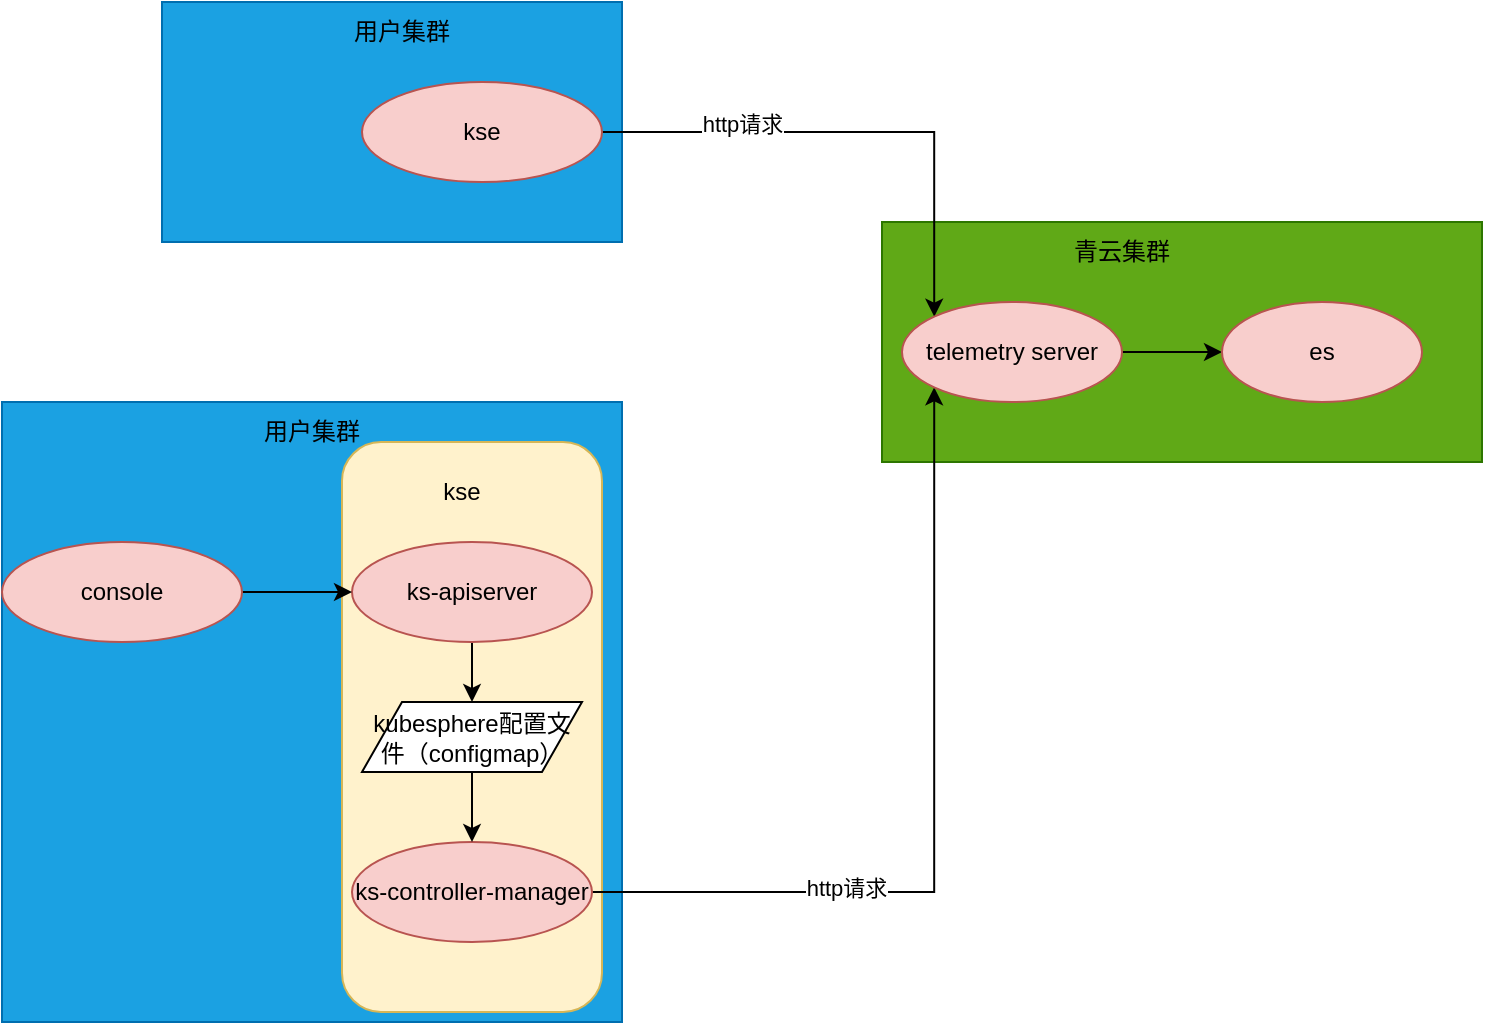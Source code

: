 <mxfile version="21.2.8" type="device" pages="3">
  <diagram name="第 1 页" id="xOJoKtgt8Ddd34INUQvb">
    <mxGraphModel dx="1026" dy="685" grid="1" gridSize="10" guides="1" tooltips="1" connect="1" arrows="1" fold="1" page="1" pageScale="1" pageWidth="827" pageHeight="1169" background="#ffffff" math="0" shadow="0">
      <root>
        <mxCell id="0" />
        <mxCell id="1" parent="0" />
        <mxCell id="l4nDympWHwnlUu9fDvc6-2" value="" style="rounded=0;whiteSpace=wrap;html=1;fillColor=#1ba1e2;fontColor=#ffffff;strokeColor=#006EAF;" parent="1" vertex="1">
          <mxGeometry x="40" y="400" width="310" height="310" as="geometry" />
        </mxCell>
        <mxCell id="RvprJJX-AlY8sj3UsmGO-6" value="" style="rounded=1;whiteSpace=wrap;html=1;fillColor=#fff2cc;strokeColor=#d6b656;" parent="1" vertex="1">
          <mxGeometry x="210" y="420" width="130" height="285" as="geometry" />
        </mxCell>
        <mxCell id="l4nDympWHwnlUu9fDvc6-1" value="" style="rounded=0;whiteSpace=wrap;html=1;fillColor=#1ba1e2;strokeColor=#006EAF;fontColor=#ffffff;" parent="1" vertex="1">
          <mxGeometry x="120" y="200" width="230" height="120" as="geometry" />
        </mxCell>
        <mxCell id="l4nDympWHwnlUu9fDvc6-3" value="" style="rounded=0;whiteSpace=wrap;html=1;fillColor=#60a917;strokeColor=#2D7600;fontColor=#ffffff;" parent="1" vertex="1">
          <mxGeometry x="480" y="310" width="300" height="120" as="geometry" />
        </mxCell>
        <mxCell id="l4nDympWHwnlUu9fDvc6-4" value="用户集群" style="text;html=1;strokeColor=none;fillColor=none;align=center;verticalAlign=middle;whiteSpace=wrap;rounded=0;" parent="1" vertex="1">
          <mxGeometry x="210" y="200" width="60" height="30" as="geometry" />
        </mxCell>
        <mxCell id="l4nDympWHwnlUu9fDvc6-5" value="用户集群" style="text;html=1;strokeColor=none;fillColor=none;align=center;verticalAlign=middle;whiteSpace=wrap;rounded=0;" parent="1" vertex="1">
          <mxGeometry x="165" y="400" width="60" height="30" as="geometry" />
        </mxCell>
        <mxCell id="l4nDympWHwnlUu9fDvc6-10" style="edgeStyle=orthogonalEdgeStyle;rounded=0;orthogonalLoop=1;jettySize=auto;html=1;exitX=1;exitY=0.5;exitDx=0;exitDy=0;entryX=0;entryY=0;entryDx=0;entryDy=0;" parent="1" source="l4nDympWHwnlUu9fDvc6-6" target="l4nDympWHwnlUu9fDvc6-8" edge="1">
          <mxGeometry relative="1" as="geometry" />
        </mxCell>
        <mxCell id="l4nDympWHwnlUu9fDvc6-13" value="http请求" style="edgeLabel;html=1;align=center;verticalAlign=middle;resizable=0;points=[];" parent="l4nDympWHwnlUu9fDvc6-10" vertex="1" connectable="0">
          <mxGeometry x="-0.461" y="4" relative="1" as="geometry">
            <mxPoint as="offset" />
          </mxGeometry>
        </mxCell>
        <mxCell id="l4nDympWHwnlUu9fDvc6-6" value="kse" style="ellipse;whiteSpace=wrap;html=1;fillColor=#f8cecc;strokeColor=#b85450;" parent="1" vertex="1">
          <mxGeometry x="220" y="240" width="120" height="50" as="geometry" />
        </mxCell>
        <mxCell id="l4nDympWHwnlUu9fDvc6-11" style="edgeStyle=orthogonalEdgeStyle;rounded=0;orthogonalLoop=1;jettySize=auto;html=1;exitX=1;exitY=0.5;exitDx=0;exitDy=0;entryX=0;entryY=1;entryDx=0;entryDy=0;" parent="1" source="RvprJJX-AlY8sj3UsmGO-3" target="l4nDympWHwnlUu9fDvc6-8" edge="1">
          <mxGeometry relative="1" as="geometry" />
        </mxCell>
        <mxCell id="l4nDympWHwnlUu9fDvc6-12" value="http请求" style="edgeLabel;html=1;align=center;verticalAlign=middle;resizable=0;points=[];" parent="l4nDympWHwnlUu9fDvc6-11" vertex="1" connectable="0">
          <mxGeometry x="-0.4" y="2" relative="1" as="geometry">
            <mxPoint as="offset" />
          </mxGeometry>
        </mxCell>
        <mxCell id="RvprJJX-AlY8sj3UsmGO-7" style="edgeStyle=orthogonalEdgeStyle;rounded=0;orthogonalLoop=1;jettySize=auto;html=1;exitX=0.5;exitY=1;exitDx=0;exitDy=0;entryX=0.5;entryY=0;entryDx=0;entryDy=0;" parent="1" source="l4nDympWHwnlUu9fDvc6-7" target="RvprJJX-AlY8sj3UsmGO-4" edge="1">
          <mxGeometry relative="1" as="geometry" />
        </mxCell>
        <mxCell id="l4nDympWHwnlUu9fDvc6-7" value="ks-apiserver" style="ellipse;whiteSpace=wrap;html=1;fillColor=#f8cecc;strokeColor=#b85450;" parent="1" vertex="1">
          <mxGeometry x="215" y="470" width="120" height="50" as="geometry" />
        </mxCell>
        <mxCell id="l4nDympWHwnlUu9fDvc6-15" style="edgeStyle=orthogonalEdgeStyle;rounded=0;orthogonalLoop=1;jettySize=auto;html=1;exitX=1;exitY=0.5;exitDx=0;exitDy=0;entryX=0;entryY=0.5;entryDx=0;entryDy=0;" parent="1" source="l4nDympWHwnlUu9fDvc6-8" target="l4nDympWHwnlUu9fDvc6-14" edge="1">
          <mxGeometry relative="1" as="geometry" />
        </mxCell>
        <mxCell id="l4nDympWHwnlUu9fDvc6-8" value="telemetry server" style="ellipse;whiteSpace=wrap;html=1;fillColor=#f8cecc;strokeColor=#b85450;" parent="1" vertex="1">
          <mxGeometry x="490" y="350" width="110" height="50" as="geometry" />
        </mxCell>
        <mxCell id="l4nDympWHwnlUu9fDvc6-9" value="青云集群" style="text;html=1;strokeColor=none;fillColor=none;align=center;verticalAlign=middle;whiteSpace=wrap;rounded=0;" parent="1" vertex="1">
          <mxGeometry x="570" y="310" width="60" height="30" as="geometry" />
        </mxCell>
        <mxCell id="l4nDympWHwnlUu9fDvc6-14" value="es" style="ellipse;whiteSpace=wrap;html=1;fillColor=#f8cecc;strokeColor=#b85450;" parent="1" vertex="1">
          <mxGeometry x="650" y="350" width="100" height="50" as="geometry" />
        </mxCell>
        <mxCell id="RvprJJX-AlY8sj3UsmGO-2" style="edgeStyle=orthogonalEdgeStyle;rounded=0;orthogonalLoop=1;jettySize=auto;html=1;exitX=1;exitY=0.5;exitDx=0;exitDy=0;" parent="1" source="RvprJJX-AlY8sj3UsmGO-1" target="l4nDympWHwnlUu9fDvc6-7" edge="1">
          <mxGeometry relative="1" as="geometry" />
        </mxCell>
        <mxCell id="RvprJJX-AlY8sj3UsmGO-1" value="console" style="ellipse;whiteSpace=wrap;html=1;fillColor=#f8cecc;strokeColor=#b85450;" parent="1" vertex="1">
          <mxGeometry x="40" y="470" width="120" height="50" as="geometry" />
        </mxCell>
        <mxCell id="RvprJJX-AlY8sj3UsmGO-3" value="ks-controller-manager" style="ellipse;whiteSpace=wrap;html=1;fillColor=#f8cecc;strokeColor=#b85450;" parent="1" vertex="1">
          <mxGeometry x="215" y="620" width="120" height="50" as="geometry" />
        </mxCell>
        <mxCell id="RvprJJX-AlY8sj3UsmGO-8" style="edgeStyle=orthogonalEdgeStyle;rounded=0;orthogonalLoop=1;jettySize=auto;html=1;exitX=0.5;exitY=1;exitDx=0;exitDy=0;entryX=0.5;entryY=0;entryDx=0;entryDy=0;" parent="1" source="RvprJJX-AlY8sj3UsmGO-4" target="RvprJJX-AlY8sj3UsmGO-3" edge="1">
          <mxGeometry relative="1" as="geometry" />
        </mxCell>
        <mxCell id="RvprJJX-AlY8sj3UsmGO-4" value="kubesphere配置文件（configmap）" style="shape=parallelogram;perimeter=parallelogramPerimeter;whiteSpace=wrap;html=1;fixedSize=1;" parent="1" vertex="1">
          <mxGeometry x="220" y="550" width="110" height="35" as="geometry" />
        </mxCell>
        <mxCell id="RvprJJX-AlY8sj3UsmGO-9" value="kse" style="text;html=1;strokeColor=none;fillColor=none;align=center;verticalAlign=middle;whiteSpace=wrap;rounded=0;" parent="1" vertex="1">
          <mxGeometry x="240" y="430" width="60" height="30" as="geometry" />
        </mxCell>
      </root>
    </mxGraphModel>
  </diagram>
  <diagram id="JQjOsurOaGvSm0Gwn7yf" name="rancher埋点实现">
    <mxGraphModel dx="1026" dy="685" grid="1" gridSize="10" guides="1" tooltips="1" connect="1" arrows="1" fold="1" page="1" pageScale="1" pageWidth="827" pageHeight="1169" background="#ffffff" math="0" shadow="0">
      <root>
        <mxCell id="0" />
        <mxCell id="1" parent="0" />
        <mxCell id="GOMUIUu2Eh7TMkzUjBmT-2" value="" style="rounded=1;whiteSpace=wrap;html=1;fillColor=#1ba1e2;fontColor=#ffffff;strokeColor=#006EAF;" parent="1" vertex="1">
          <mxGeometry x="240" y="120" width="200" height="380" as="geometry" />
        </mxCell>
        <mxCell id="GOMUIUu2Eh7TMkzUjBmT-3" value="rancher" style="text;html=1;strokeColor=none;fillColor=none;align=center;verticalAlign=middle;whiteSpace=wrap;rounded=0;" parent="1" vertex="1">
          <mxGeometry x="310" y="130" width="60" height="30" as="geometry" />
        </mxCell>
        <mxCell id="GOMUIUu2Eh7TMkzUjBmT-15" style="edgeStyle=orthogonalEdgeStyle;rounded=0;orthogonalLoop=1;jettySize=auto;html=1;exitX=1;exitY=0.5;exitDx=0;exitDy=0;" parent="1" source="GOMUIUu2Eh7TMkzUjBmT-4" target="GOMUIUu2Eh7TMkzUjBmT-5" edge="1">
          <mxGeometry relative="1" as="geometry" />
        </mxCell>
        <mxCell id="qAYzdebrUSNBeTwNiEMu-4" value="收集数据并上传" style="edgeLabel;html=1;align=center;verticalAlign=middle;resizable=0;points=[];" parent="GOMUIUu2Eh7TMkzUjBmT-15" vertex="1" connectable="0">
          <mxGeometry x="0.045" y="-1" relative="1" as="geometry">
            <mxPoint as="offset" />
          </mxGeometry>
        </mxCell>
        <mxCell id="GOMUIUu2Eh7TMkzUjBmT-4" value="telemetry cli" style="ellipse;whiteSpace=wrap;html=1;fillColor=#f8cecc;strokeColor=#b85450;" parent="1" vertex="1">
          <mxGeometry x="280" y="400" width="120" height="80" as="geometry" />
        </mxCell>
        <mxCell id="GOMUIUu2Eh7TMkzUjBmT-5" value="telemetry server" style="ellipse;whiteSpace=wrap;html=1;fillColor=#f8cecc;strokeColor=#b85450;" parent="1" vertex="1">
          <mxGeometry x="620" y="400" width="120" height="80" as="geometry" />
        </mxCell>
        <mxCell id="GOMUIUu2Eh7TMkzUjBmT-6" value="setting&lt;br&gt;cr" style="shape=parallelogram;perimeter=parallelogramPerimeter;whiteSpace=wrap;html=1;fixedSize=1;fillColor=#f0a30a;fontColor=#000000;strokeColor=#BD7000;" parent="1" vertex="1">
          <mxGeometry x="610" y="190" width="120" height="60" as="geometry" />
        </mxCell>
        <mxCell id="GOMUIUu2Eh7TMkzUjBmT-10" style="edgeStyle=orthogonalEdgeStyle;rounded=0;orthogonalLoop=1;jettySize=auto;html=1;" parent="1" source="GOMUIUu2Eh7TMkzUjBmT-8" target="GOMUIUu2Eh7TMkzUjBmT-6" edge="1">
          <mxGeometry relative="1" as="geometry">
            <Array as="points">
              <mxPoint x="500" y="220" />
              <mxPoint x="500" y="220" />
            </Array>
          </mxGeometry>
        </mxCell>
        <mxCell id="GOMUIUu2Eh7TMkzUjBmT-11" value="1，查询telemetry设置是否开启" style="edgeLabel;html=1;align=center;verticalAlign=middle;resizable=0;points=[];" parent="GOMUIUu2Eh7TMkzUjBmT-10" vertex="1" connectable="0">
          <mxGeometry x="-0.2" y="-2" relative="1" as="geometry">
            <mxPoint x="6" y="-2" as="offset" />
          </mxGeometry>
        </mxCell>
        <mxCell id="GOMUIUu2Eh7TMkzUjBmT-12" style="edgeStyle=orthogonalEdgeStyle;rounded=0;orthogonalLoop=1;jettySize=auto;html=1;" parent="1" source="GOMUIUu2Eh7TMkzUjBmT-8" target="GOMUIUu2Eh7TMkzUjBmT-5" edge="1">
          <mxGeometry relative="1" as="geometry">
            <Array as="points">
              <mxPoint x="680" y="280" />
            </Array>
          </mxGeometry>
        </mxCell>
        <mxCell id="GOMUIUu2Eh7TMkzUjBmT-13" value="2，获取token" style="edgeLabel;html=1;align=center;verticalAlign=middle;resizable=0;points=[];" parent="GOMUIUu2Eh7TMkzUjBmT-12" vertex="1" connectable="0">
          <mxGeometry x="-0.381" y="1" relative="1" as="geometry">
            <mxPoint as="offset" />
          </mxGeometry>
        </mxCell>
        <mxCell id="GOMUIUu2Eh7TMkzUjBmT-14" style="edgeStyle=orthogonalEdgeStyle;rounded=0;orthogonalLoop=1;jettySize=auto;html=1;exitX=0.5;exitY=1;exitDx=0;exitDy=0;" parent="1" source="GOMUIUu2Eh7TMkzUjBmT-8" target="GOMUIUu2Eh7TMkzUjBmT-4" edge="1">
          <mxGeometry relative="1" as="geometry" />
        </mxCell>
        <mxCell id="GOMUIUu2Eh7TMkzUjBmT-16" value="3，启动telemetry客户端" style="edgeLabel;html=1;align=center;verticalAlign=middle;resizable=0;points=[];" parent="GOMUIUu2Eh7TMkzUjBmT-14" vertex="1" connectable="0">
          <mxGeometry x="-0.35" y="2" relative="1" as="geometry">
            <mxPoint as="offset" />
          </mxGeometry>
        </mxCell>
        <mxCell id="GOMUIUu2Eh7TMkzUjBmT-8" value="启动telemetry cli" style="rounded=1;whiteSpace=wrap;html=1;fillColor=#f8cecc;strokeColor=#b85450;" parent="1" vertex="1">
          <mxGeometry x="280" y="180" width="120" height="120" as="geometry" />
        </mxCell>
        <mxCell id="GOMUIUu2Eh7TMkzUjBmT-9" value="定时任务" style="text;html=1;strokeColor=none;fillColor=none;align=center;verticalAlign=middle;whiteSpace=wrap;rounded=0;" parent="1" vertex="1">
          <mxGeometry x="310" y="190" width="60" height="30" as="geometry" />
        </mxCell>
        <mxCell id="GOMUIUu2Eh7TMkzUjBmT-18" style="edgeStyle=orthogonalEdgeStyle;rounded=0;orthogonalLoop=1;jettySize=auto;html=1;exitX=0.5;exitY=1;exitDx=0;exitDy=0;" parent="1" source="GOMUIUu2Eh7TMkzUjBmT-8" target="GOMUIUu2Eh7TMkzUjBmT-8" edge="1">
          <mxGeometry relative="1" as="geometry" />
        </mxCell>
        <mxCell id="qAYzdebrUSNBeTwNiEMu-2" value="" style="endArrow=classic;html=1;rounded=0;entryX=0;entryY=0.5;entryDx=0;entryDy=0;" parent="1" target="GOMUIUu2Eh7TMkzUjBmT-4" edge="1">
          <mxGeometry width="50" height="50" relative="1" as="geometry">
            <mxPoint x="120" y="440" as="sourcePoint" />
            <mxPoint x="310" y="430" as="targetPoint" />
          </mxGeometry>
        </mxCell>
        <mxCell id="qAYzdebrUSNBeTwNiEMu-3" value="提供了report接口" style="edgeLabel;html=1;align=center;verticalAlign=middle;resizable=0;points=[];" parent="qAYzdebrUSNBeTwNiEMu-2" vertex="1" connectable="0">
          <mxGeometry x="-0.075" y="-1" relative="1" as="geometry">
            <mxPoint as="offset" />
          </mxGeometry>
        </mxCell>
      </root>
    </mxGraphModel>
  </diagram>
  <diagram id="RxoUGslZ3xH0X2vfZMWQ" name="ks代码实现">
    <mxGraphModel dx="1026" dy="685" grid="1" gridSize="10" guides="1" tooltips="1" connect="1" arrows="1" fold="1" page="1" pageScale="1" pageWidth="827" pageHeight="1169" background="#ffffff" math="0" shadow="0">
      <root>
        <mxCell id="0" />
        <mxCell id="1" parent="0" />
        <mxCell id="8v7HKV5e4WnOdHUmZpPN-20" value="" style="rounded=1;whiteSpace=wrap;html=1;fillColor=#dae8fc;strokeColor=#6c8ebf;" parent="1" vertex="1">
          <mxGeometry x="160" y="240" width="660" height="500" as="geometry" />
        </mxCell>
        <mxCell id="8v7HKV5e4WnOdHUmZpPN-6" value="" style="edgeStyle=orthogonalEdgeStyle;rounded=0;orthogonalLoop=1;jettySize=auto;html=1;" parent="1" target="8v7HKV5e4WnOdHUmZpPN-5" edge="1">
          <mxGeometry relative="1" as="geometry">
            <mxPoint x="320" y="160" as="sourcePoint" />
          </mxGeometry>
        </mxCell>
        <mxCell id="8v7HKV5e4WnOdHUmZpPN-8" value="修改telemetry配置" style="edgeLabel;html=1;align=center;verticalAlign=middle;resizable=0;points=[];" parent="8v7HKV5e4WnOdHUmZpPN-6" vertex="1" connectable="0">
          <mxGeometry x="-0.077" relative="1" as="geometry">
            <mxPoint as="offset" />
          </mxGeometry>
        </mxCell>
        <mxCell id="8v7HKV5e4WnOdHUmZpPN-2" value="" style="endArrow=classic;html=1;rounded=0;" parent="1" edge="1">
          <mxGeometry width="50" height="50" relative="1" as="geometry">
            <mxPoint x="40" y="160" as="sourcePoint" />
            <mxPoint x="200" y="160" as="targetPoint" />
          </mxGeometry>
        </mxCell>
        <mxCell id="8v7HKV5e4WnOdHUmZpPN-7" value="PATCH /telemetry/{enable}" style="edgeLabel;html=1;align=center;verticalAlign=middle;resizable=0;points=[];" parent="8v7HKV5e4WnOdHUmZpPN-2" vertex="1" connectable="0">
          <mxGeometry x="0.062" relative="1" as="geometry">
            <mxPoint x="-5" y="-10" as="offset" />
          </mxGeometry>
        </mxCell>
        <mxCell id="8v7HKV5e4WnOdHUmZpPN-10" value="" style="edgeStyle=orthogonalEdgeStyle;rounded=0;orthogonalLoop=1;jettySize=auto;html=1;" parent="1" source="8v7HKV5e4WnOdHUmZpPN-5" target="8v7HKV5e4WnOdHUmZpPN-9" edge="1">
          <mxGeometry relative="1" as="geometry" />
        </mxCell>
        <mxCell id="8v7HKV5e4WnOdHUmZpPN-5" value="configmap&lt;br&gt;(kubesphere-system/kubesphere-config)" style="shape=parallelogram;perimeter=parallelogramPerimeter;whiteSpace=wrap;html=1;fixedSize=1;" parent="1" vertex="1">
          <mxGeometry x="490" y="130" width="260" height="60" as="geometry" />
        </mxCell>
        <mxCell id="8v7HKV5e4WnOdHUmZpPN-12" value="" style="edgeStyle=orthogonalEdgeStyle;rounded=0;orthogonalLoop=1;jettySize=auto;html=1;" parent="1" source="8v7HKV5e4WnOdHUmZpPN-9" target="8v7HKV5e4WnOdHUmZpPN-11" edge="1">
          <mxGeometry relative="1" as="geometry" />
        </mxCell>
        <mxCell id="8v7HKV5e4WnOdHUmZpPN-9" value="viper.WatchConfig" style="whiteSpace=wrap;html=1;" parent="1" vertex="1">
          <mxGeometry x="430" y="270" width="120" height="60" as="geometry" />
        </mxCell>
        <mxCell id="8v7HKV5e4WnOdHUmZpPN-14" value="" style="edgeStyle=orthogonalEdgeStyle;rounded=0;orthogonalLoop=1;jettySize=auto;html=1;" parent="1" source="8v7HKV5e4WnOdHUmZpPN-11" target="8v7HKV5e4WnOdHUmZpPN-13" edge="1">
          <mxGeometry relative="1" as="geometry" />
        </mxCell>
        <mxCell id="8v7HKV5e4WnOdHUmZpPN-11" value="manager.Elected()" style="whiteSpace=wrap;html=1;" parent="1" vertex="1">
          <mxGeometry x="430" y="410" width="120" height="60" as="geometry" />
        </mxCell>
        <mxCell id="8v7HKV5e4WnOdHUmZpPN-16" value="" style="edgeStyle=orthogonalEdgeStyle;rounded=0;orthogonalLoop=1;jettySize=auto;html=1;" parent="1" source="8v7HKV5e4WnOdHUmZpPN-13" target="8v7HKV5e4WnOdHUmZpPN-15" edge="1">
          <mxGeometry relative="1" as="geometry" />
        </mxCell>
        <mxCell id="8v7HKV5e4WnOdHUmZpPN-18" value="" style="edgeStyle=orthogonalEdgeStyle;rounded=0;orthogonalLoop=1;jettySize=auto;html=1;" parent="1" source="8v7HKV5e4WnOdHUmZpPN-13" target="8v7HKV5e4WnOdHUmZpPN-17" edge="1">
          <mxGeometry relative="1" as="geometry" />
        </mxCell>
        <mxCell id="8v7HKV5e4WnOdHUmZpPN-13" value="Telemetry" style="whiteSpace=wrap;html=1;" parent="1" vertex="1">
          <mxGeometry x="430" y="550" width="120" height="60" as="geometry" />
        </mxCell>
        <mxCell id="8v7HKV5e4WnOdHUmZpPN-15" value="Collector" style="whiteSpace=wrap;html=1;" parent="1" vertex="1">
          <mxGeometry x="260" y="640" width="120" height="60" as="geometry" />
        </mxCell>
        <mxCell id="8v7HKV5e4WnOdHUmZpPN-30" style="edgeStyle=orthogonalEdgeStyle;rounded=0;orthogonalLoop=1;jettySize=auto;html=1;exitX=0.5;exitY=1;exitDx=0;exitDy=0;" parent="1" source="8v7HKV5e4WnOdHUmZpPN-17" target="GQ_EBFi2zNv2FEIkWbtl-1" edge="1">
          <mxGeometry relative="1" as="geometry">
            <mxPoint x="490" y="860" as="targetPoint" />
          </mxGeometry>
        </mxCell>
        <mxCell id="GQ_EBFi2zNv2FEIkWbtl-2" style="edgeStyle=orthogonalEdgeStyle;rounded=0;orthogonalLoop=1;jettySize=auto;html=1;" edge="1" parent="1" source="8v7HKV5e4WnOdHUmZpPN-17" target="GQ_EBFi2zNv2FEIkWbtl-3">
          <mxGeometry relative="1" as="geometry">
            <mxPoint x="280" y="910" as="targetPoint" />
            <Array as="points">
              <mxPoint x="690" y="770" />
              <mxPoint x="280" y="770" />
            </Array>
          </mxGeometry>
        </mxCell>
        <mxCell id="8v7HKV5e4WnOdHUmZpPN-17" value="Store" style="whiteSpace=wrap;html=1;" parent="1" vertex="1">
          <mxGeometry x="630" y="640" width="120" height="60" as="geometry" />
        </mxCell>
        <mxCell id="8v7HKV5e4WnOdHUmZpPN-19" value="ks-apiserver" style="rounded=1;whiteSpace=wrap;html=1;fillColor=#dae8fc;strokeColor=#6c8ebf;" parent="1" vertex="1">
          <mxGeometry x="200" y="130" width="120" height="60" as="geometry" />
        </mxCell>
        <mxCell id="8v7HKV5e4WnOdHUmZpPN-21" value="ks-controller-manager" style="text;html=1;strokeColor=none;fillColor=none;align=center;verticalAlign=middle;whiteSpace=wrap;rounded=0;" parent="1" vertex="1">
          <mxGeometry x="240" y="260" width="120" height="30" as="geometry" />
        </mxCell>
        <mxCell id="GQ_EBFi2zNv2FEIkWbtl-1" value="secret&lt;br&gt;(kubesphere-system/telemetry)" style="shape=parallelogram;perimeter=parallelogramPerimeter;whiteSpace=wrap;html=1;fixedSize=1;" vertex="1" parent="1">
          <mxGeometry x="490" y="840" width="280" height="80" as="geometry" />
        </mxCell>
        <mxCell id="GQ_EBFi2zNv2FEIkWbtl-3" value="ks-cloud" style="ellipse;shape=cloud;whiteSpace=wrap;html=1;" vertex="1" parent="1">
          <mxGeometry x="220" y="840" width="120" height="80" as="geometry" />
        </mxCell>
      </root>
    </mxGraphModel>
  </diagram>
</mxfile>
